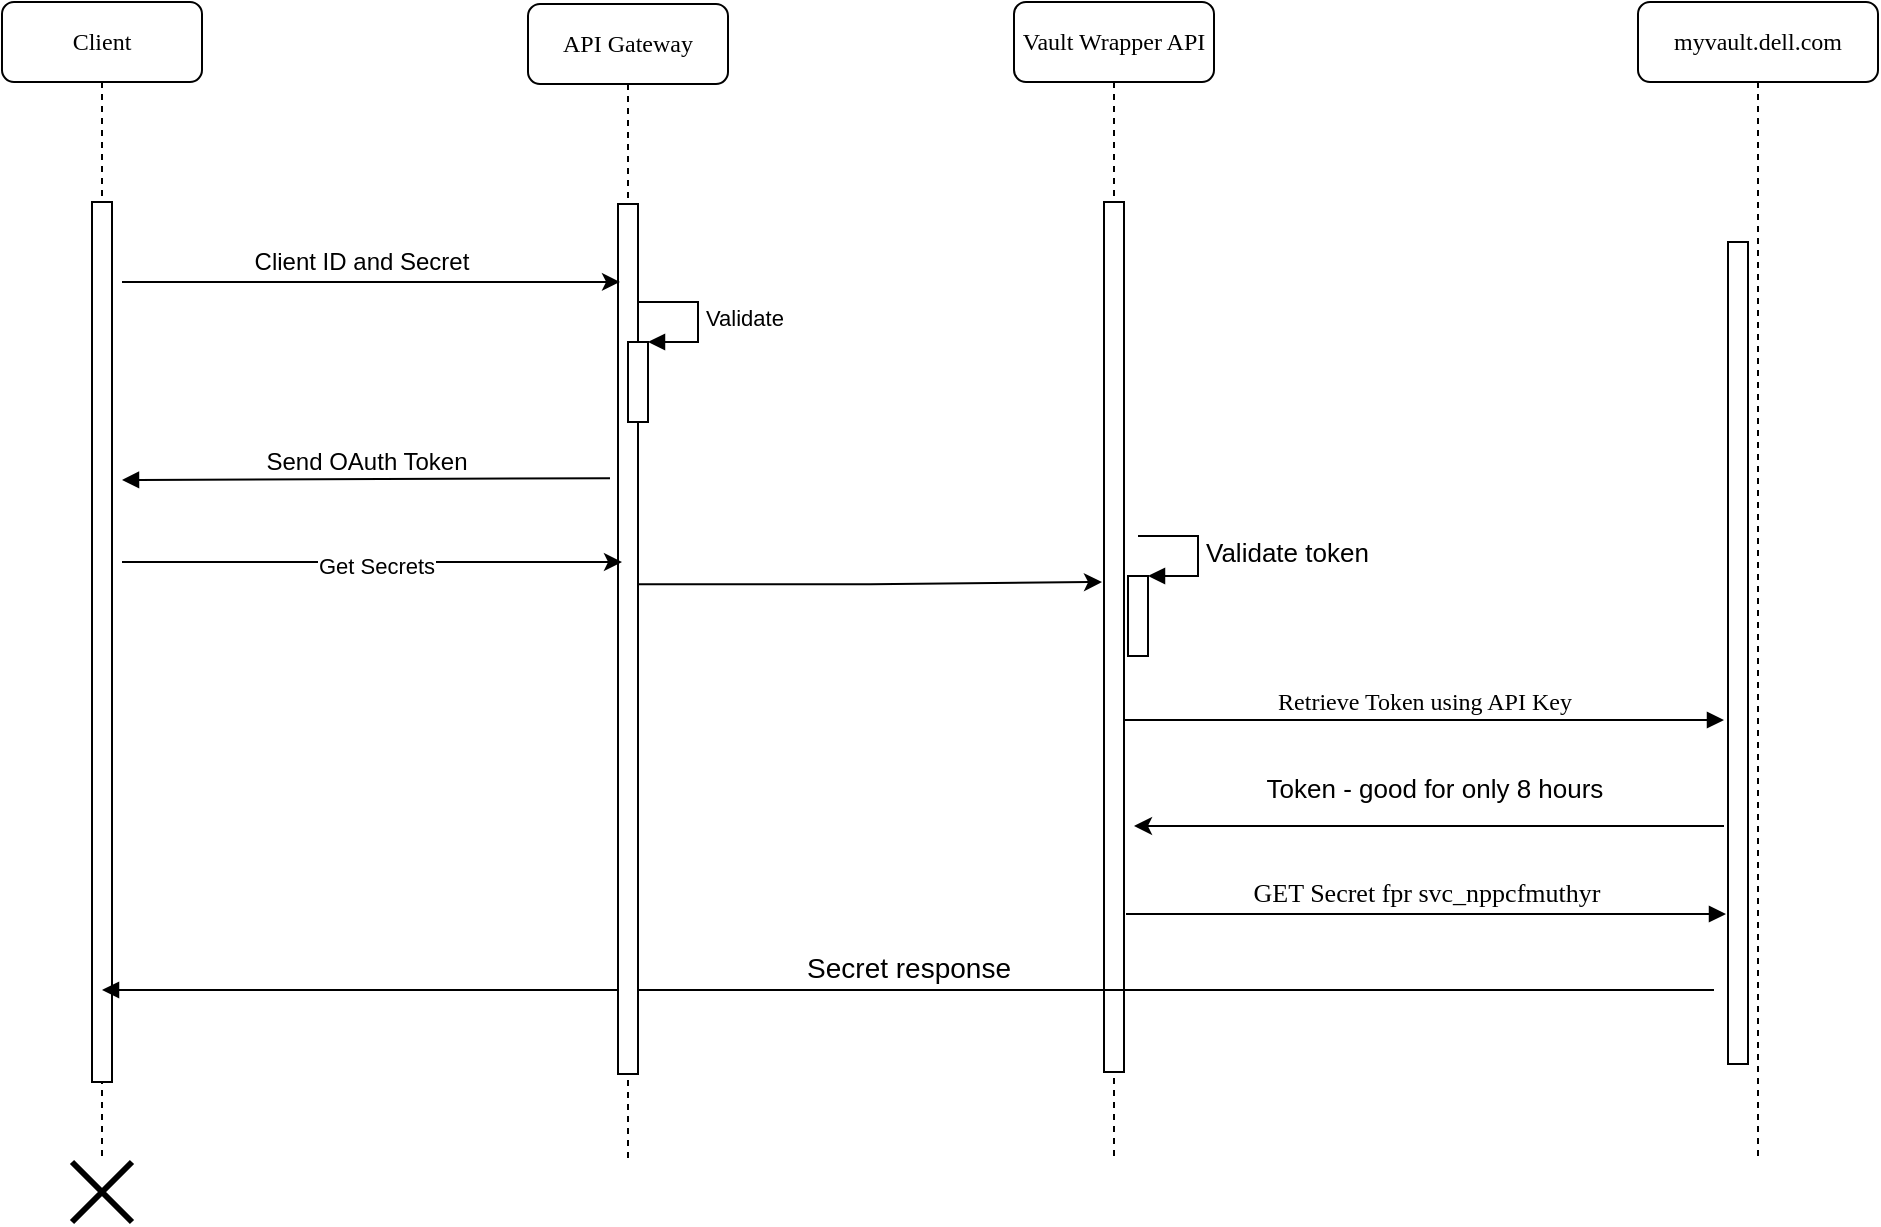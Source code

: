 <mxfile version="14.8.1" type="github">
  <diagram name="Page-1" id="13e1069c-82ec-6db2-03f1-153e76fe0fe0">
    <mxGraphModel dx="1422" dy="794" grid="1" gridSize="10" guides="1" tooltips="1" connect="1" arrows="1" fold="1" page="1" pageScale="1" pageWidth="1100" pageHeight="850" background="none" math="0" shadow="0">
      <root>
        <mxCell id="0" />
        <mxCell id="1" parent="0" />
        <mxCell id="7baba1c4bc27f4b0-2" value="Vault Wrapper API" style="shape=umlLifeline;perimeter=lifelinePerimeter;whiteSpace=wrap;html=1;container=1;collapsible=0;recursiveResize=0;outlineConnect=0;rounded=1;shadow=0;comic=0;labelBackgroundColor=none;strokeWidth=1;fontFamily=Verdana;fontSize=12;align=center;" parent="1" vertex="1">
          <mxGeometry x="606" y="80" width="100" height="580" as="geometry" />
        </mxCell>
        <mxCell id="7baba1c4bc27f4b0-10" value="" style="html=1;points=[];perimeter=orthogonalPerimeter;rounded=0;shadow=0;comic=0;labelBackgroundColor=none;strokeWidth=1;fontFamily=Verdana;fontSize=12;align=center;" parent="7baba1c4bc27f4b0-2" vertex="1">
          <mxGeometry x="45" y="100" width="10" height="435" as="geometry" />
        </mxCell>
        <mxCell id="PQbmAxKCp9ktapXfkUhc-9" value="" style="html=1;points=[];perimeter=orthogonalPerimeter;" parent="7baba1c4bc27f4b0-2" vertex="1">
          <mxGeometry x="57" y="287" width="10" height="40" as="geometry" />
        </mxCell>
        <mxCell id="PQbmAxKCp9ktapXfkUhc-10" value="&lt;span style=&quot;font-size: 13px&quot;&gt;Validate token&lt;/span&gt;" style="edgeStyle=orthogonalEdgeStyle;html=1;align=left;spacingLeft=2;endArrow=block;rounded=0;entryX=1;entryY=0;" parent="7baba1c4bc27f4b0-2" target="PQbmAxKCp9ktapXfkUhc-9" edge="1">
          <mxGeometry relative="1" as="geometry">
            <mxPoint x="62" y="267" as="sourcePoint" />
            <Array as="points">
              <mxPoint x="92" y="267" />
            </Array>
          </mxGeometry>
        </mxCell>
        <mxCell id="7baba1c4bc27f4b0-3" value="myvault.dell.com" style="shape=umlLifeline;perimeter=lifelinePerimeter;whiteSpace=wrap;html=1;container=1;collapsible=0;recursiveResize=0;outlineConnect=0;rounded=1;shadow=0;comic=0;labelBackgroundColor=none;strokeWidth=1;fontFamily=Verdana;fontSize=12;align=center;" parent="1" vertex="1">
          <mxGeometry x="918" y="80" width="120" height="580" as="geometry" />
        </mxCell>
        <mxCell id="7baba1c4bc27f4b0-13" value="" style="html=1;points=[];perimeter=orthogonalPerimeter;rounded=0;shadow=0;comic=0;labelBackgroundColor=none;strokeWidth=1;fontFamily=Verdana;fontSize=12;align=center;" parent="7baba1c4bc27f4b0-3" vertex="1">
          <mxGeometry x="45" y="120" width="10" height="411" as="geometry" />
        </mxCell>
        <mxCell id="7baba1c4bc27f4b0-8" value="Client" style="shape=umlLifeline;perimeter=lifelinePerimeter;whiteSpace=wrap;html=1;container=1;collapsible=0;recursiveResize=0;outlineConnect=0;rounded=1;shadow=0;comic=0;labelBackgroundColor=none;strokeWidth=1;fontFamily=Verdana;fontSize=12;align=center;" parent="1" vertex="1">
          <mxGeometry x="100" y="80" width="100" height="580" as="geometry" />
        </mxCell>
        <mxCell id="7baba1c4bc27f4b0-9" value="" style="html=1;points=[];perimeter=orthogonalPerimeter;rounded=0;shadow=0;comic=0;labelBackgroundColor=none;strokeWidth=1;fontFamily=Verdana;fontSize=12;align=center;" parent="7baba1c4bc27f4b0-8" vertex="1">
          <mxGeometry x="45" y="100" width="10" height="440" as="geometry" />
        </mxCell>
        <mxCell id="7baba1c4bc27f4b0-14" value="Retrieve Token using API Key" style="html=1;verticalAlign=bottom;endArrow=block;entryX=0;entryY=0;labelBackgroundColor=none;fontFamily=Verdana;fontSize=12;edgeStyle=elbowEdgeStyle;elbow=vertical;" parent="1" edge="1">
          <mxGeometry relative="1" as="geometry">
            <mxPoint x="661" y="439" as="sourcePoint" />
            <mxPoint x="961" y="439.0" as="targetPoint" />
          </mxGeometry>
        </mxCell>
        <mxCell id="PQbmAxKCp9ktapXfkUhc-1" value="Client ID and Secret" style="text;html=1;strokeColor=none;fillColor=none;align=center;verticalAlign=middle;whiteSpace=wrap;rounded=0;" parent="1" vertex="1">
          <mxGeometry x="220" y="200" width="120" height="20" as="geometry" />
        </mxCell>
        <mxCell id="PQbmAxKCp9ktapXfkUhc-15" style="edgeStyle=orthogonalEdgeStyle;rounded=0;orthogonalLoop=1;jettySize=auto;html=1;" parent="1" edge="1">
          <mxGeometry relative="1" as="geometry">
            <mxPoint x="961.0" y="492.0" as="sourcePoint" />
            <mxPoint x="666" y="492" as="targetPoint" />
            <Array as="points">
              <mxPoint x="929" y="492" />
              <mxPoint x="929" y="492" />
            </Array>
          </mxGeometry>
        </mxCell>
        <mxCell id="PQbmAxKCp9ktapXfkUhc-16" value="&lt;font style=&quot;font-size: 13px&quot;&gt;Token - good for only 8 hours&lt;/font&gt;" style="text;html=1;strokeColor=none;fillColor=none;align=center;verticalAlign=middle;whiteSpace=wrap;rounded=0;" parent="1" vertex="1">
          <mxGeometry x="697" y="463" width="239" height="20" as="geometry" />
        </mxCell>
        <mxCell id="PQbmAxKCp9ktapXfkUhc-20" value="&lt;font style=&quot;font-size: 13px&quot;&gt;GET Secret fpr svc_nppcfmuthyr&lt;/font&gt;" style="html=1;verticalAlign=bottom;endArrow=block;entryX=0;entryY=0;labelBackgroundColor=none;fontFamily=Verdana;fontSize=12;edgeStyle=elbowEdgeStyle;elbow=vertical;" parent="1" edge="1">
          <mxGeometry relative="1" as="geometry">
            <mxPoint x="662" y="536" as="sourcePoint" />
            <mxPoint x="962.0" y="536.0" as="targetPoint" />
          </mxGeometry>
        </mxCell>
        <mxCell id="PQbmAxKCp9ktapXfkUhc-22" value="" style="shape=umlDestroy;whiteSpace=wrap;html=1;strokeWidth=3;" parent="1" vertex="1">
          <mxGeometry x="135" y="660" width="30" height="30" as="geometry" />
        </mxCell>
        <mxCell id="PQbmAxKCp9ktapXfkUhc-23" value="&lt;font style=&quot;font-size: 14px&quot;&gt;Secret response&lt;/font&gt;" style="html=1;verticalAlign=bottom;endArrow=block;" parent="1" edge="1" target="7baba1c4bc27f4b0-8">
          <mxGeometry width="80" relative="1" as="geometry">
            <mxPoint x="956" y="574" as="sourcePoint" />
            <mxPoint x="666" y="574" as="targetPoint" />
          </mxGeometry>
        </mxCell>
        <mxCell id="PQbmAxKCp9ktapXfkUhc-27" value="&lt;font style=&quot;font-size: 12px&quot;&gt;Send OAuth Token&lt;/font&gt;" style="html=1;verticalAlign=bottom;endArrow=block;exitX=-0.4;exitY=0.322;exitDx=0;exitDy=0;exitPerimeter=0;" parent="1" edge="1">
          <mxGeometry width="80" relative="1" as="geometry">
            <mxPoint x="404" y="318.07" as="sourcePoint" />
            <mxPoint x="160" y="319" as="targetPoint" />
          </mxGeometry>
        </mxCell>
        <mxCell id="LUlKyoL1zJgDF3DxYUkt-21" style="edgeStyle=orthogonalEdgeStyle;rounded=0;orthogonalLoop=1;jettySize=auto;html=1;exitX=1;exitY=0.437;exitDx=0;exitDy=0;exitPerimeter=0;" edge="1" parent="1" source="LUlKyoL1zJgDF3DxYUkt-2">
          <mxGeometry relative="1" as="geometry">
            <mxPoint x="650" y="370" as="targetPoint" />
          </mxGeometry>
        </mxCell>
        <mxCell id="LUlKyoL1zJgDF3DxYUkt-1" value="API Gateway" style="shape=umlLifeline;perimeter=lifelinePerimeter;whiteSpace=wrap;html=1;container=1;collapsible=0;recursiveResize=0;outlineConnect=0;rounded=1;shadow=0;comic=0;labelBackgroundColor=none;strokeWidth=1;fontFamily=Verdana;fontSize=12;align=center;" vertex="1" parent="1">
          <mxGeometry x="363" y="81" width="100" height="580" as="geometry" />
        </mxCell>
        <mxCell id="LUlKyoL1zJgDF3DxYUkt-2" value="" style="html=1;points=[];perimeter=orthogonalPerimeter;rounded=0;shadow=0;comic=0;labelBackgroundColor=none;strokeWidth=1;fontFamily=Verdana;fontSize=12;align=center;" vertex="1" parent="LUlKyoL1zJgDF3DxYUkt-1">
          <mxGeometry x="45" y="100" width="10" height="435" as="geometry" />
        </mxCell>
        <mxCell id="LUlKyoL1zJgDF3DxYUkt-7" value="" style="html=1;points=[];perimeter=orthogonalPerimeter;" vertex="1" parent="LUlKyoL1zJgDF3DxYUkt-1">
          <mxGeometry x="50" y="169" width="10" height="40" as="geometry" />
        </mxCell>
        <mxCell id="LUlKyoL1zJgDF3DxYUkt-8" value="Validate" style="edgeStyle=orthogonalEdgeStyle;html=1;align=left;spacingLeft=2;endArrow=block;rounded=0;entryX=1;entryY=0;" edge="1" target="LUlKyoL1zJgDF3DxYUkt-7" parent="LUlKyoL1zJgDF3DxYUkt-1">
          <mxGeometry relative="1" as="geometry">
            <mxPoint x="55" y="149" as="sourcePoint" />
            <Array as="points">
              <mxPoint x="85" y="149" />
            </Array>
          </mxGeometry>
        </mxCell>
        <mxCell id="LUlKyoL1zJgDF3DxYUkt-5" value="" style="endArrow=classic;html=1;entryX=0.5;entryY=0;entryDx=0;entryDy=0;" edge="1" parent="1">
          <mxGeometry width="50" height="50" relative="1" as="geometry">
            <mxPoint x="160" y="360" as="sourcePoint" />
            <mxPoint x="410" y="360" as="targetPoint" />
            <Array as="points">
              <mxPoint x="230" y="360" />
            </Array>
          </mxGeometry>
        </mxCell>
        <mxCell id="LUlKyoL1zJgDF3DxYUkt-11" value="Get Secrets" style="edgeLabel;html=1;align=center;verticalAlign=middle;resizable=0;points=[];" vertex="1" connectable="0" parent="LUlKyoL1zJgDF3DxYUkt-5">
          <mxGeometry x="0.016" y="-2" relative="1" as="geometry">
            <mxPoint as="offset" />
          </mxGeometry>
        </mxCell>
        <mxCell id="LUlKyoL1zJgDF3DxYUkt-6" value="" style="endArrow=classic;html=1;entryX=0.1;entryY=0.124;entryDx=0;entryDy=0;entryPerimeter=0;" edge="1" parent="1">
          <mxGeometry width="50" height="50" relative="1" as="geometry">
            <mxPoint x="160" y="220" as="sourcePoint" />
            <mxPoint x="409" y="219.94" as="targetPoint" />
          </mxGeometry>
        </mxCell>
      </root>
    </mxGraphModel>
  </diagram>
</mxfile>
